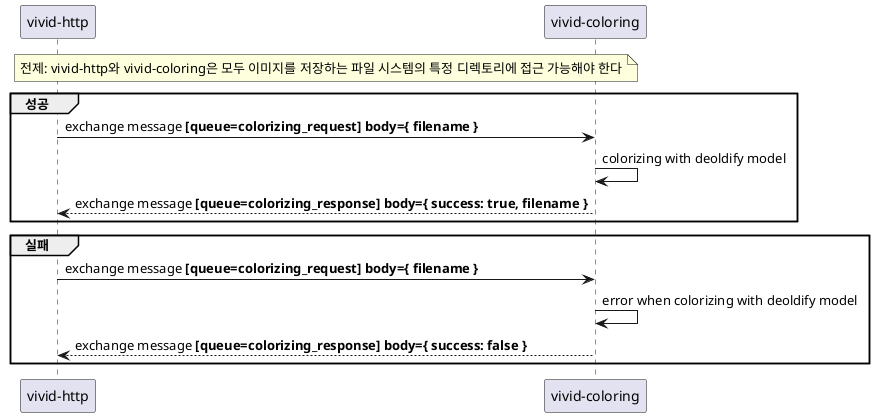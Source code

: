 @startuml
participant "vivid-http" as http
participant "vivid-coloring" as color

note across: 전제: vivid-http와 vivid-coloring은 모두 이미지를 저장하는 파일 시스템의 특정 디렉토리에 접근 가능해야 한다

group 성공
    http -> color: exchange message <b>[queue=colorizing_request] body={ filename }</b>
    color -> color: colorizing with deoldify model
    color --> http: exchange message <b>[queue=colorizing_response] body={ success: true, filename }</b>
end group

group 실패
    http -> color: exchange message <b>[queue=colorizing_request] body={ filename }</b>
    color -> color: error when colorizing with deoldify model
    color --> http: exchange message <b>[queue=colorizing_response] body={ success: false }</b>
end group
@enduml
